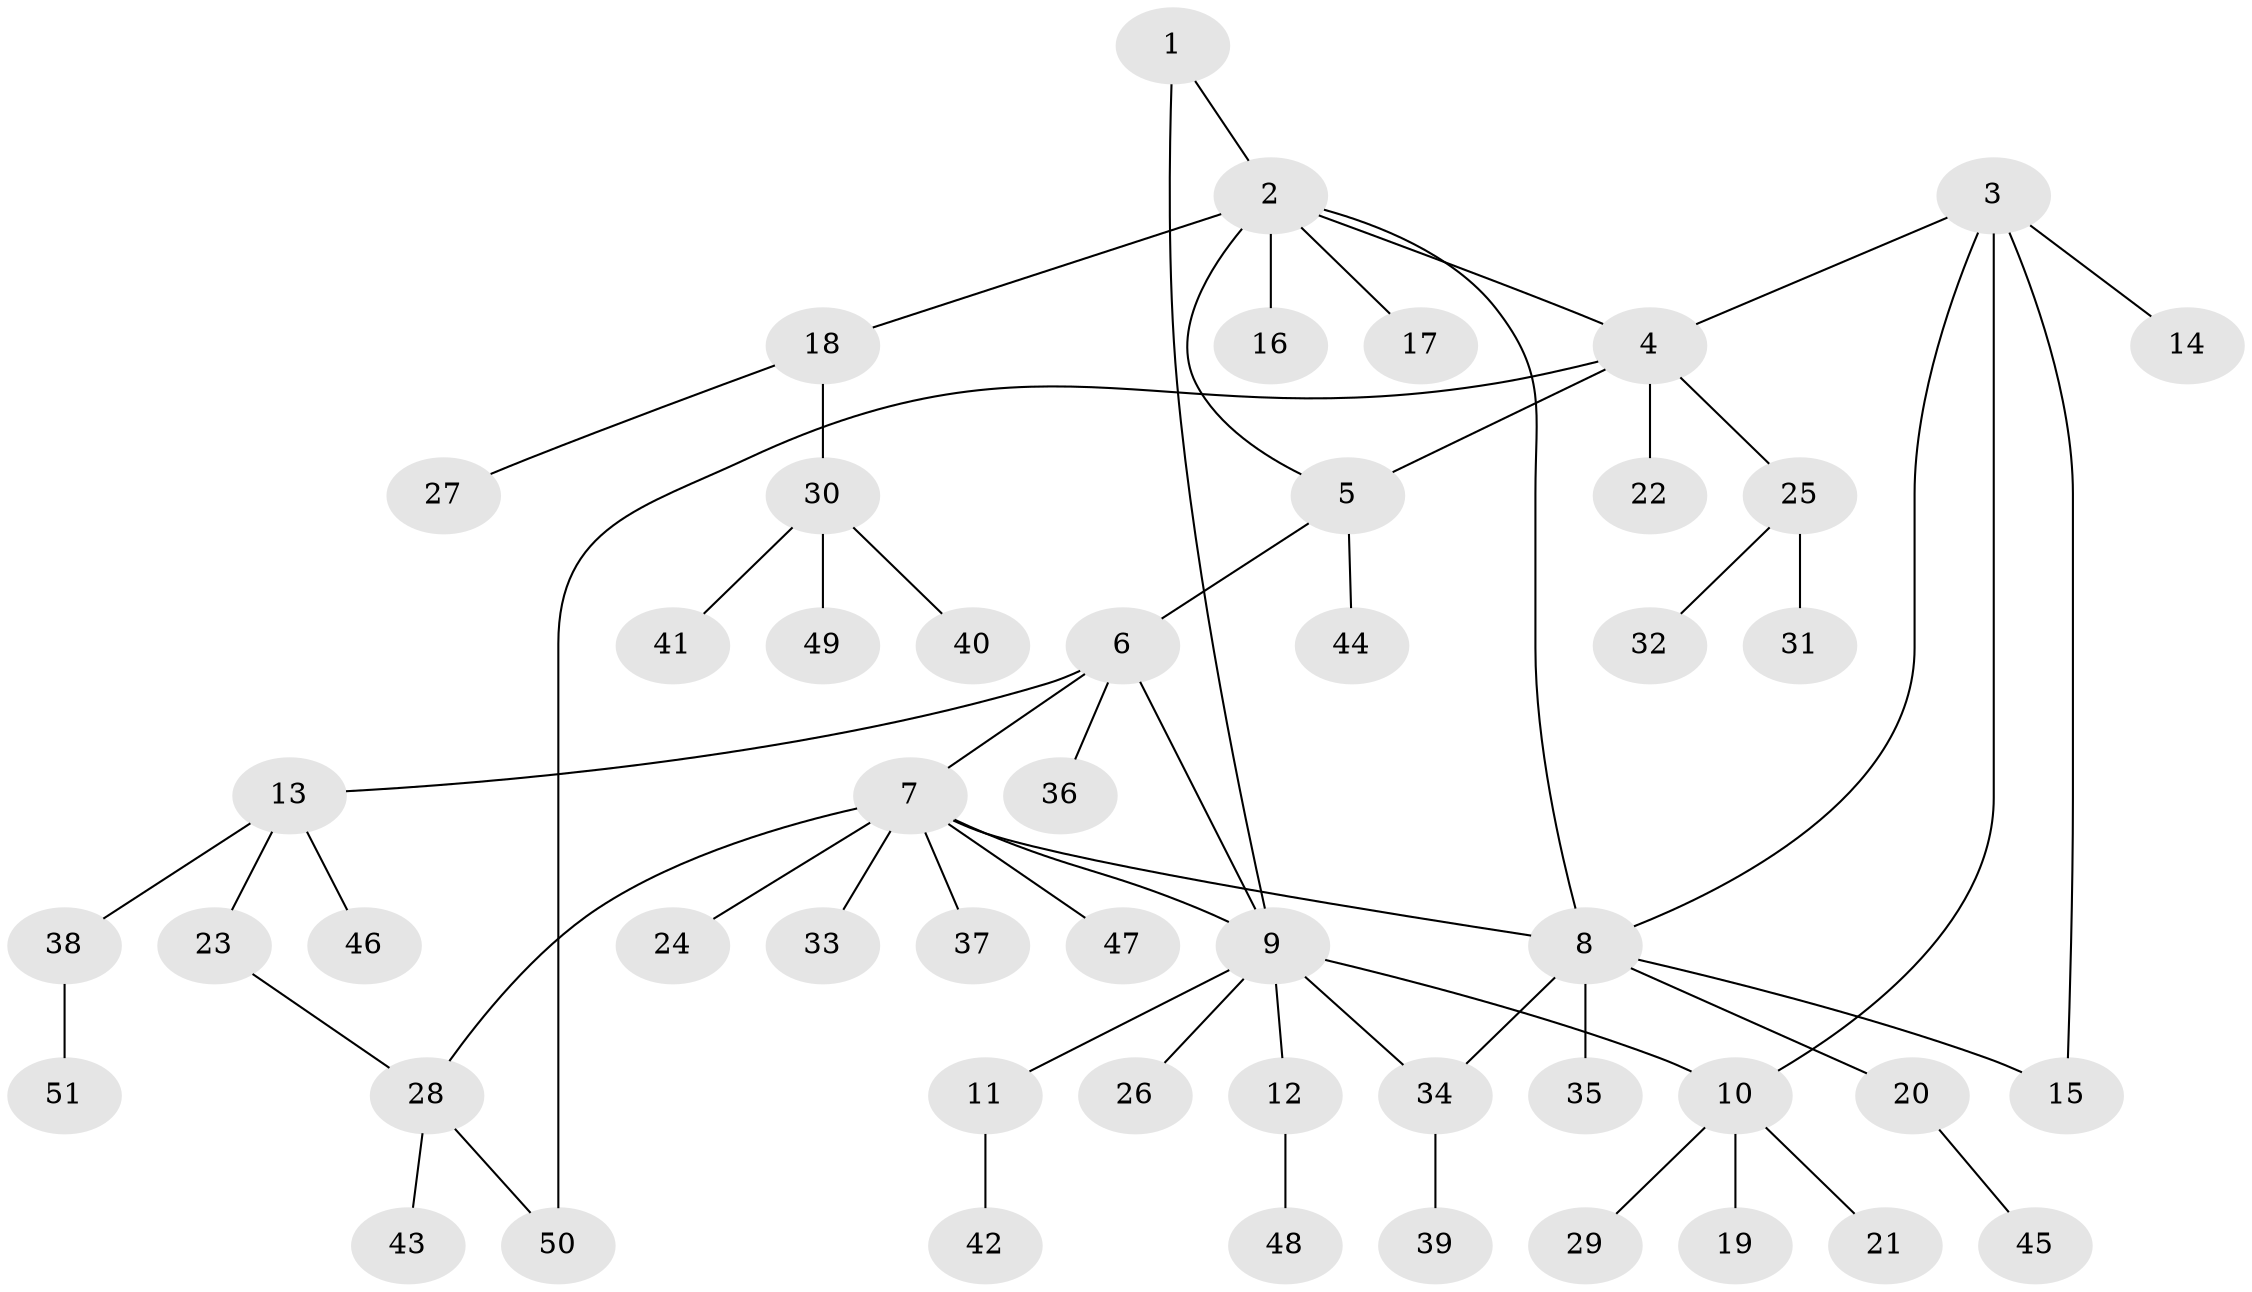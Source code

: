 // coarse degree distribution, {2: 0.10810810810810811, 8: 0.02702702702702703, 4: 0.10810810810810811, 7: 0.05405405405405406, 3: 0.05405405405405406, 5: 0.02702702702702703, 11: 0.02702702702702703, 1: 0.5945945945945946}
// Generated by graph-tools (version 1.1) at 2025/24/03/03/25 07:24:13]
// undirected, 51 vertices, 60 edges
graph export_dot {
graph [start="1"]
  node [color=gray90,style=filled];
  1;
  2;
  3;
  4;
  5;
  6;
  7;
  8;
  9;
  10;
  11;
  12;
  13;
  14;
  15;
  16;
  17;
  18;
  19;
  20;
  21;
  22;
  23;
  24;
  25;
  26;
  27;
  28;
  29;
  30;
  31;
  32;
  33;
  34;
  35;
  36;
  37;
  38;
  39;
  40;
  41;
  42;
  43;
  44;
  45;
  46;
  47;
  48;
  49;
  50;
  51;
  1 -- 2;
  1 -- 9;
  2 -- 4;
  2 -- 5;
  2 -- 8;
  2 -- 16;
  2 -- 17;
  2 -- 18;
  3 -- 4;
  3 -- 8;
  3 -- 10;
  3 -- 14;
  3 -- 15;
  4 -- 5;
  4 -- 22;
  4 -- 25;
  4 -- 50;
  5 -- 6;
  5 -- 44;
  6 -- 7;
  6 -- 9;
  6 -- 13;
  6 -- 36;
  7 -- 8;
  7 -- 9;
  7 -- 24;
  7 -- 28;
  7 -- 33;
  7 -- 37;
  7 -- 47;
  8 -- 15;
  8 -- 20;
  8 -- 34;
  8 -- 35;
  9 -- 10;
  9 -- 11;
  9 -- 12;
  9 -- 26;
  9 -- 34;
  10 -- 19;
  10 -- 21;
  10 -- 29;
  11 -- 42;
  12 -- 48;
  13 -- 23;
  13 -- 38;
  13 -- 46;
  18 -- 27;
  18 -- 30;
  20 -- 45;
  23 -- 28;
  25 -- 31;
  25 -- 32;
  28 -- 43;
  28 -- 50;
  30 -- 40;
  30 -- 41;
  30 -- 49;
  34 -- 39;
  38 -- 51;
}
